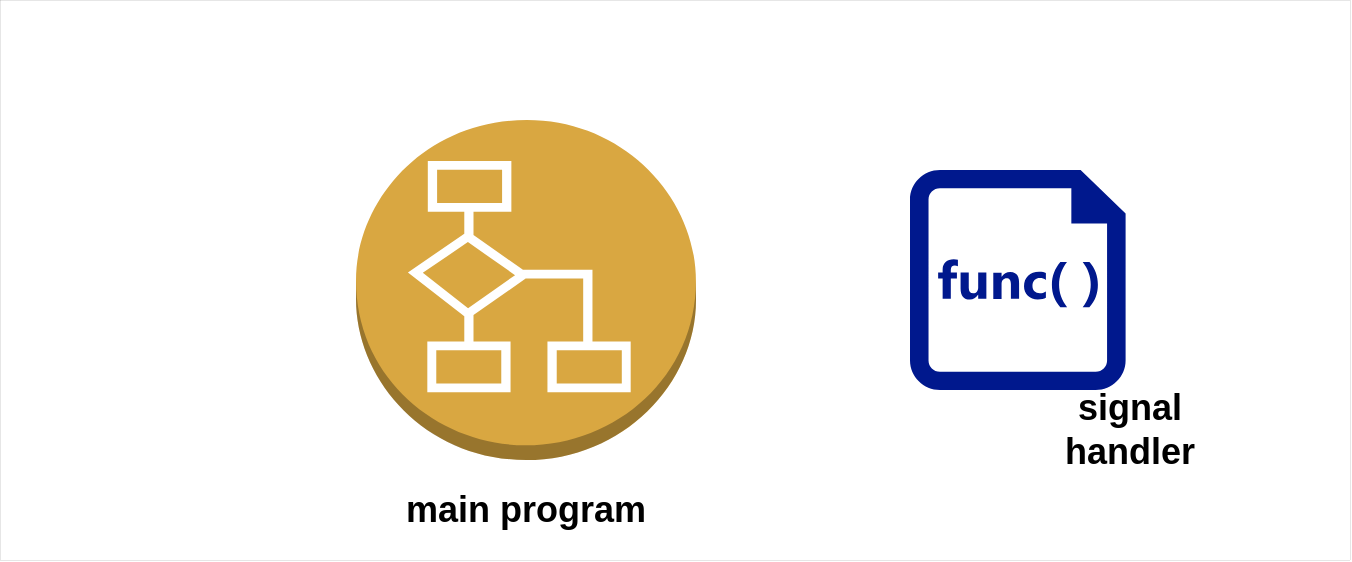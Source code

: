 <mxfile version="20.8.5" type="google" pages="4"><diagram name="0" id="SnPowX5GZWOsyVTa29LC"><mxGraphModel grid="1" page="1" gridSize="10" guides="1" tooltips="1" connect="1" arrows="1" fold="1" pageScale="1" pageWidth="75" pageHeight="40" math="0" shadow="0"><root><mxCell id="OPJV4cFxYNnETZ5eJEO_-0"/><mxCell id="OPJV4cFxYNnETZ5eJEO_-1" parent="OPJV4cFxYNnETZ5eJEO_-0"/><mxCell id="ZX8BMhx7vRMebxd_9OX9-0" value="" style="rounded=0;whiteSpace=wrap;html=1;strokeWidth=0;" vertex="1" parent="OPJV4cFxYNnETZ5eJEO_-1"><mxGeometry x="-225" y="160" width="675" height="280" as="geometry"/></mxCell><mxCell id="OPJV4cFxYNnETZ5eJEO_-2" value="" style="outlineConnect=0;dashed=0;verticalLabelPosition=bottom;verticalAlign=top;align=center;html=1;shape=mxgraph.aws3.decider;fillColor=#D9A741;gradientColor=none;" vertex="1" parent="OPJV4cFxYNnETZ5eJEO_-1"><mxGeometry x="-47" y="220" width="170" height="170" as="geometry"/></mxCell><mxCell id="OPJV4cFxYNnETZ5eJEO_-3" value="" style="sketch=0;aspect=fixed;pointerEvents=1;shadow=0;dashed=0;html=1;strokeColor=none;labelPosition=center;verticalLabelPosition=bottom;verticalAlign=top;align=center;fillColor=#00188D;shape=mxgraph.mscae.enterprise.code_file" vertex="1" parent="OPJV4cFxYNnETZ5eJEO_-1"><mxGeometry x="230" y="245" width="107.8" height="110" as="geometry"/></mxCell><mxCell id="OPJV4cFxYNnETZ5eJEO_-6" value="&lt;b&gt;&lt;font style=&quot;font-size: 18px;&quot;&gt;main program&lt;br&gt;&lt;/font&gt;&lt;/b&gt;" style="text;html=1;strokeColor=none;fillColor=none;align=center;verticalAlign=middle;whiteSpace=wrap;rounded=0;" vertex="1" parent="OPJV4cFxYNnETZ5eJEO_-1"><mxGeometry x="-26" y="400" width="128" height="30" as="geometry"/></mxCell><mxCell id="OPJV4cFxYNnETZ5eJEO_-7" value="&lt;div align=&quot;center&quot;&gt;&lt;b&gt;&lt;font style=&quot;font-size: 18px;&quot;&gt;&lt;font style=&quot;font-size: 18px;&quot;&gt;signal&lt;/font&gt; handler&lt;/font&gt;&lt;/b&gt;&lt;br&gt;&lt;/div&gt;" style="text;html=1;strokeColor=none;fillColor=none;align=center;verticalAlign=middle;whiteSpace=wrap;rounded=0;" vertex="1" parent="OPJV4cFxYNnETZ5eJEO_-1"><mxGeometry x="300" y="360" width="80" height="30" as="geometry"/></mxCell><mxCell id="OPJV4cFxYNnETZ5eJEO_-8" value="&amp;nbsp; &amp;nbsp;" style="text;html=1;strokeColor=none;fillColor=none;align=center;verticalAlign=middle;whiteSpace=wrap;rounded=0;" vertex="1" parent="OPJV4cFxYNnETZ5eJEO_-1"><mxGeometry x="200" y="160" width="60" height="40" as="geometry"/></mxCell><mxCell id="OPJV4cFxYNnETZ5eJEO_-9" value="&amp;nbsp; &amp;nbsp; &amp;nbsp;" style="text;html=1;strokeColor=none;fillColor=none;align=center;verticalAlign=middle;whiteSpace=wrap;rounded=0;" vertex="1" parent="OPJV4cFxYNnETZ5eJEO_-1"><mxGeometry x="-180" y="310" width="60" height="30" as="geometry"/></mxCell></root></mxGraphModel></diagram><diagram name="1" id="05rnMy_VJjOEbsI9CRNl"><mxGraphModel grid="1" page="1" gridSize="10" guides="1" tooltips="1" connect="1" arrows="1" fold="1" pageScale="1" pageWidth="75" pageHeight="40" math="0" shadow="0"><root><mxCell id="HSEZyKbpAlQjLTLjM-11-0"/><mxCell id="HSEZyKbpAlQjLTLjM-11-1" parent="HSEZyKbpAlQjLTLjM-11-0"/><mxCell id="pW7n0MNtuNo8J8gskkEl-0" value="" style="rounded=0;whiteSpace=wrap;html=1;strokeWidth=0;" vertex="1" parent="HSEZyKbpAlQjLTLjM-11-1"><mxGeometry x="-225" y="160" width="675" height="280" as="geometry"/></mxCell><mxCell id="HSEZyKbpAlQjLTLjM-11-3" value="" style="outlineConnect=0;dashed=0;verticalLabelPosition=bottom;verticalAlign=top;align=center;html=1;shape=mxgraph.aws3.decider;fillColor=#D9A741;gradientColor=none;" vertex="1" parent="HSEZyKbpAlQjLTLjM-11-1"><mxGeometry x="-47" y="220" width="170" height="170" as="geometry"/></mxCell><mxCell id="HSEZyKbpAlQjLTLjM-11-4" value="" style="sketch=0;aspect=fixed;pointerEvents=1;shadow=0;dashed=0;html=1;strokeColor=none;labelPosition=center;verticalLabelPosition=bottom;verticalAlign=top;align=center;fillColor=#00188D;shape=mxgraph.mscae.enterprise.code_file" vertex="1" parent="HSEZyKbpAlQjLTLjM-11-1"><mxGeometry x="230" y="245" width="107.8" height="110" as="geometry"/></mxCell><mxCell id="HSEZyKbpAlQjLTLjM-11-5" value="" style="endArrow=classic;html=1;rounded=0;strokeWidth=3;entryX=0;entryY=0.5;entryDx=0;entryDy=0;entryPerimeter=0;" edge="1" parent="HSEZyKbpAlQjLTLjM-11-1" target="HSEZyKbpAlQjLTLjM-11-3"><mxGeometry width="50" height="50" relative="1" as="geometry"><mxPoint x="-170" y="305" as="sourcePoint"/><mxPoint x="-150" y="290" as="targetPoint"/></mxGeometry></mxCell><mxCell id="HSEZyKbpAlQjLTLjM-11-6" value="&lt;b&gt;&lt;font style=&quot;font-size: 18px;&quot;&gt;signal&lt;/font&gt;&lt;/b&gt;" style="text;html=1;strokeColor=none;fillColor=none;align=center;verticalAlign=middle;whiteSpace=wrap;rounded=0;" vertex="1" parent="HSEZyKbpAlQjLTLjM-11-1"><mxGeometry x="-142" y="270" width="60" height="30" as="geometry"/></mxCell><mxCell id="HSEZyKbpAlQjLTLjM-11-7" value="&lt;b&gt;&lt;font style=&quot;font-size: 18px;&quot;&gt;main program&lt;br&gt;&lt;/font&gt;&lt;/b&gt;" style="text;html=1;strokeColor=none;fillColor=none;align=center;verticalAlign=middle;whiteSpace=wrap;rounded=0;" vertex="1" parent="HSEZyKbpAlQjLTLjM-11-1"><mxGeometry x="-26" y="400" width="128" height="30" as="geometry"/></mxCell><mxCell id="HSEZyKbpAlQjLTLjM-11-8" value="&lt;div align=&quot;center&quot;&gt;&lt;b&gt;&lt;font style=&quot;font-size: 18px;&quot;&gt;&lt;font style=&quot;font-size: 18px;&quot;&gt;signal&lt;/font&gt; handler&lt;/font&gt;&lt;/b&gt;&lt;br&gt;&lt;/div&gt;" style="text;html=1;strokeColor=none;fillColor=none;align=center;verticalAlign=middle;whiteSpace=wrap;rounded=0;" vertex="1" parent="HSEZyKbpAlQjLTLjM-11-1"><mxGeometry x="300" y="360" width="80" height="30" as="geometry"/></mxCell><mxCell id="HSEZyKbpAlQjLTLjM-11-9" value="&amp;nbsp; &amp;nbsp;" style="text;html=1;strokeColor=none;fillColor=none;align=center;verticalAlign=middle;whiteSpace=wrap;rounded=0;" vertex="1" parent="HSEZyKbpAlQjLTLjM-11-1"><mxGeometry x="200" y="160" width="60" height="40" as="geometry"/></mxCell><mxCell id="HSEZyKbpAlQjLTLjM-11-10" value="&amp;nbsp; &amp;nbsp; &amp;nbsp;" style="text;html=1;strokeColor=none;fillColor=none;align=center;verticalAlign=middle;whiteSpace=wrap;rounded=0;" vertex="1" parent="HSEZyKbpAlQjLTLjM-11-1"><mxGeometry x="-180" y="310" width="60" height="30" as="geometry"/></mxCell></root></mxGraphModel></diagram><diagram name="2" id="Wso9XZCFRwwmjjmq9TQO"><mxGraphModel grid="1" page="1" gridSize="10" guides="1" tooltips="1" connect="1" arrows="1" fold="1" pageScale="1" pageWidth="75" pageHeight="40" math="0" shadow="0"><root><mxCell id="28mGk0ucKlxb6th1qm_r-0"/><mxCell id="28mGk0ucKlxb6th1qm_r-1" parent="28mGk0ucKlxb6th1qm_r-0"/><mxCell id="98A1vXzinZyaR-F07lUN-0" value="" style="rounded=0;whiteSpace=wrap;html=1;strokeWidth=0;" vertex="1" parent="28mGk0ucKlxb6th1qm_r-1"><mxGeometry x="-225" y="160" width="675" height="280" as="geometry"/></mxCell><mxCell id="28mGk0ucKlxb6th1qm_r-2" style="edgeStyle=orthogonalEdgeStyle;rounded=0;orthogonalLoop=1;jettySize=auto;html=1;exitX=1;exitY=0.5;exitDx=0;exitDy=0;exitPerimeter=0;entryX=0.5;entryY=0;entryDx=0;entryDy=0;entryPerimeter=0;strokeWidth=3;" edge="1" parent="28mGk0ucKlxb6th1qm_r-1" source="28mGk0ucKlxb6th1qm_r-3" target="28mGk0ucKlxb6th1qm_r-5"><mxGeometry relative="1" as="geometry"/></mxCell><mxCell id="28mGk0ucKlxb6th1qm_r-3" value="" style="outlineConnect=0;dashed=0;verticalLabelPosition=bottom;verticalAlign=top;align=center;html=1;shape=mxgraph.aws3.decider;fillColor=#D9A741;gradientColor=none;" vertex="1" parent="28mGk0ucKlxb6th1qm_r-1"><mxGeometry x="-47" y="220" width="170" height="170" as="geometry"/></mxCell><mxCell id="28mGk0ucKlxb6th1qm_r-5" value="" style="sketch=0;aspect=fixed;pointerEvents=1;shadow=0;dashed=0;html=1;strokeColor=none;labelPosition=center;verticalLabelPosition=bottom;verticalAlign=top;align=center;fillColor=#00188D;shape=mxgraph.mscae.enterprise.code_file" vertex="1" parent="28mGk0ucKlxb6th1qm_r-1"><mxGeometry x="230" y="245" width="107.8" height="110" as="geometry"/></mxCell><mxCell id="28mGk0ucKlxb6th1qm_r-6" value="" style="endArrow=classic;html=1;rounded=0;strokeWidth=3;entryX=0;entryY=0.5;entryDx=0;entryDy=0;entryPerimeter=0;" edge="1" parent="28mGk0ucKlxb6th1qm_r-1" target="28mGk0ucKlxb6th1qm_r-3"><mxGeometry width="50" height="50" relative="1" as="geometry"><mxPoint x="-170" y="305" as="sourcePoint"/><mxPoint x="-150" y="290" as="targetPoint"/></mxGeometry></mxCell><mxCell id="28mGk0ucKlxb6th1qm_r-7" value="&lt;b&gt;&lt;font style=&quot;font-size: 18px;&quot;&gt;signal&lt;/font&gt;&lt;/b&gt;" style="text;html=1;strokeColor=none;fillColor=none;align=center;verticalAlign=middle;whiteSpace=wrap;rounded=0;" vertex="1" parent="28mGk0ucKlxb6th1qm_r-1"><mxGeometry x="-142" y="270" width="60" height="30" as="geometry"/></mxCell><mxCell id="28mGk0ucKlxb6th1qm_r-8" value="&lt;b&gt;&lt;font style=&quot;font-size: 18px;&quot;&gt;main program&lt;br&gt;&lt;/font&gt;&lt;/b&gt;" style="text;html=1;strokeColor=none;fillColor=none;align=center;verticalAlign=middle;whiteSpace=wrap;rounded=0;" vertex="1" parent="28mGk0ucKlxb6th1qm_r-1"><mxGeometry x="-26" y="400" width="128" height="30" as="geometry"/></mxCell><mxCell id="28mGk0ucKlxb6th1qm_r-9" value="&lt;div align=&quot;center&quot;&gt;&lt;b&gt;&lt;font style=&quot;font-size: 18px;&quot;&gt;&lt;font style=&quot;font-size: 18px;&quot;&gt;signal&lt;/font&gt; handler&lt;/font&gt;&lt;/b&gt;&lt;br&gt;&lt;/div&gt;" style="text;html=1;strokeColor=none;fillColor=none;align=center;verticalAlign=middle;whiteSpace=wrap;rounded=0;" vertex="1" parent="28mGk0ucKlxb6th1qm_r-1"><mxGeometry x="300" y="360" width="80" height="30" as="geometry"/></mxCell><mxCell id="28mGk0ucKlxb6th1qm_r-10" value="&amp;nbsp; &amp;nbsp;" style="text;html=1;strokeColor=none;fillColor=none;align=center;verticalAlign=middle;whiteSpace=wrap;rounded=0;" vertex="1" parent="28mGk0ucKlxb6th1qm_r-1"><mxGeometry x="200" y="160" width="60" height="40" as="geometry"/></mxCell><mxCell id="28mGk0ucKlxb6th1qm_r-11" value="&amp;nbsp; &amp;nbsp; &amp;nbsp;" style="text;html=1;strokeColor=none;fillColor=none;align=center;verticalAlign=middle;whiteSpace=wrap;rounded=0;" vertex="1" parent="28mGk0ucKlxb6th1qm_r-1"><mxGeometry x="-180" y="310" width="60" height="30" as="geometry"/></mxCell></root></mxGraphModel></diagram><diagram id="Xb1RTyaF0dx_eLUYBZ6M" name="3"><mxGraphModel grid="1" page="1" gridSize="10" guides="1" tooltips="1" connect="1" arrows="1" fold="1" pageScale="1" pageWidth="75" pageHeight="40" math="0" shadow="0"><root><mxCell id="0"/><mxCell id="1" parent="0"/><mxCell id="ZrSHSj1ilW0SjFjWmYyR-1" value="" style="rounded=0;whiteSpace=wrap;html=1;strokeWidth=0;" vertex="1" parent="1"><mxGeometry x="-225" y="160" width="675" height="280" as="geometry"/></mxCell><mxCell id="ABoMNleNe8bS7VmXhF_2-4" style="edgeStyle=orthogonalEdgeStyle;rounded=0;orthogonalLoop=1;jettySize=auto;html=1;exitX=1;exitY=0.5;exitDx=0;exitDy=0;exitPerimeter=0;entryX=0.5;entryY=0;entryDx=0;entryDy=0;entryPerimeter=0;strokeWidth=3;" edge="1" parent="1" source="ABoMNleNe8bS7VmXhF_2-2" target="ABoMNleNe8bS7VmXhF_2-3"><mxGeometry relative="1" as="geometry"/></mxCell><mxCell id="ABoMNleNe8bS7VmXhF_2-2" value="" style="outlineConnect=0;dashed=0;verticalLabelPosition=bottom;verticalAlign=top;align=center;html=1;shape=mxgraph.aws3.decider;fillColor=#D9A741;gradientColor=none;" vertex="1" parent="1"><mxGeometry x="-47" y="220" width="170" height="170" as="geometry"/></mxCell><mxCell id="ABoMNleNe8bS7VmXhF_2-5" style="edgeStyle=orthogonalEdgeStyle;rounded=0;orthogonalLoop=1;jettySize=auto;html=1;exitX=0.5;exitY=1;exitDx=0;exitDy=0;exitPerimeter=0;strokeWidth=3;" edge="1" parent="1" source="ABoMNleNe8bS7VmXhF_2-3" target="ABoMNleNe8bS7VmXhF_2-2"><mxGeometry relative="1" as="geometry"><Array as="points"><mxPoint x="284" y="410"/><mxPoint x="177" y="410"/><mxPoint x="177" y="305"/></Array></mxGeometry></mxCell><mxCell id="ABoMNleNe8bS7VmXhF_2-3" value="" style="sketch=0;aspect=fixed;pointerEvents=1;shadow=0;dashed=0;html=1;strokeColor=none;labelPosition=center;verticalLabelPosition=bottom;verticalAlign=top;align=center;fillColor=#00188D;shape=mxgraph.mscae.enterprise.code_file" vertex="1" parent="1"><mxGeometry x="230" y="245" width="107.8" height="110" as="geometry"/></mxCell><mxCell id="ABoMNleNe8bS7VmXhF_2-6" value="" style="endArrow=classic;html=1;rounded=0;strokeWidth=3;entryX=0;entryY=0.5;entryDx=0;entryDy=0;entryPerimeter=0;" edge="1" parent="1" target="ABoMNleNe8bS7VmXhF_2-2"><mxGeometry width="50" height="50" relative="1" as="geometry"><mxPoint x="-170" y="305" as="sourcePoint"/><mxPoint x="-150" y="290" as="targetPoint"/></mxGeometry></mxCell><mxCell id="ABoMNleNe8bS7VmXhF_2-7" value="&lt;b&gt;&lt;font style=&quot;font-size: 18px;&quot;&gt;signal&lt;/font&gt;&lt;/b&gt;" style="text;html=1;strokeColor=none;fillColor=none;align=center;verticalAlign=middle;whiteSpace=wrap;rounded=0;" vertex="1" parent="1"><mxGeometry x="-142" y="270" width="60" height="30" as="geometry"/></mxCell><mxCell id="ABoMNleNe8bS7VmXhF_2-8" value="&lt;b&gt;&lt;font style=&quot;font-size: 18px;&quot;&gt;main program&lt;br&gt;&lt;/font&gt;&lt;/b&gt;" style="text;html=1;strokeColor=none;fillColor=none;align=center;verticalAlign=middle;whiteSpace=wrap;rounded=0;" vertex="1" parent="1"><mxGeometry x="-26" y="400" width="128" height="30" as="geometry"/></mxCell><mxCell id="ABoMNleNe8bS7VmXhF_2-9" value="&lt;div align=&quot;center&quot;&gt;&lt;b&gt;&lt;font style=&quot;font-size: 18px;&quot;&gt;&lt;font style=&quot;font-size: 18px;&quot;&gt;signal&lt;/font&gt; handler&lt;/font&gt;&lt;/b&gt;&lt;br&gt;&lt;/div&gt;" style="text;html=1;strokeColor=none;fillColor=none;align=center;verticalAlign=middle;whiteSpace=wrap;rounded=0;" vertex="1" parent="1"><mxGeometry x="300" y="360" width="80" height="30" as="geometry"/></mxCell><mxCell id="4NR2QbQ9lunPsbczZimP-1" value="&amp;nbsp; &amp;nbsp;" style="text;html=1;strokeColor=none;fillColor=none;align=center;verticalAlign=middle;whiteSpace=wrap;rounded=0;" vertex="1" parent="1"><mxGeometry x="200" y="160" width="60" height="40" as="geometry"/></mxCell><mxCell id="yfbftQAZ2wkdJHoS6GC5-3" value="&amp;nbsp; &amp;nbsp; &amp;nbsp;" style="text;html=1;strokeColor=none;fillColor=none;align=center;verticalAlign=middle;whiteSpace=wrap;rounded=0;" vertex="1" parent="1"><mxGeometry x="-180" y="310" width="60" height="30" as="geometry"/></mxCell></root></mxGraphModel></diagram></mxfile>